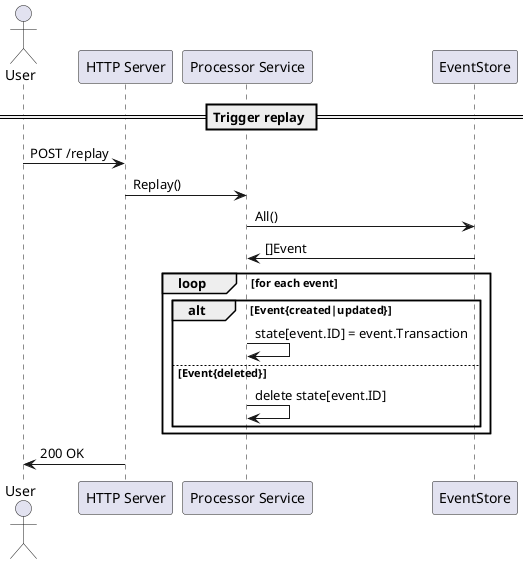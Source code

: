 @startuml replay
actor User
participant "HTTP Server" as API
participant "Processor Service" as Processor
participant "EventStore" as Store

== Trigger replay ==
User -> API : POST /replay
API -> Processor : Replay()

Processor -> Store : All()
Store -> Processor : []Event

loop for each event
    alt Event{created|updated}
        Processor -> Processor : state[event.ID] = event.Transaction
    else Event{deleted}
        Processor -> Processor : delete state[event.ID]
    end
end

API -> User : 200 OK
@enduml